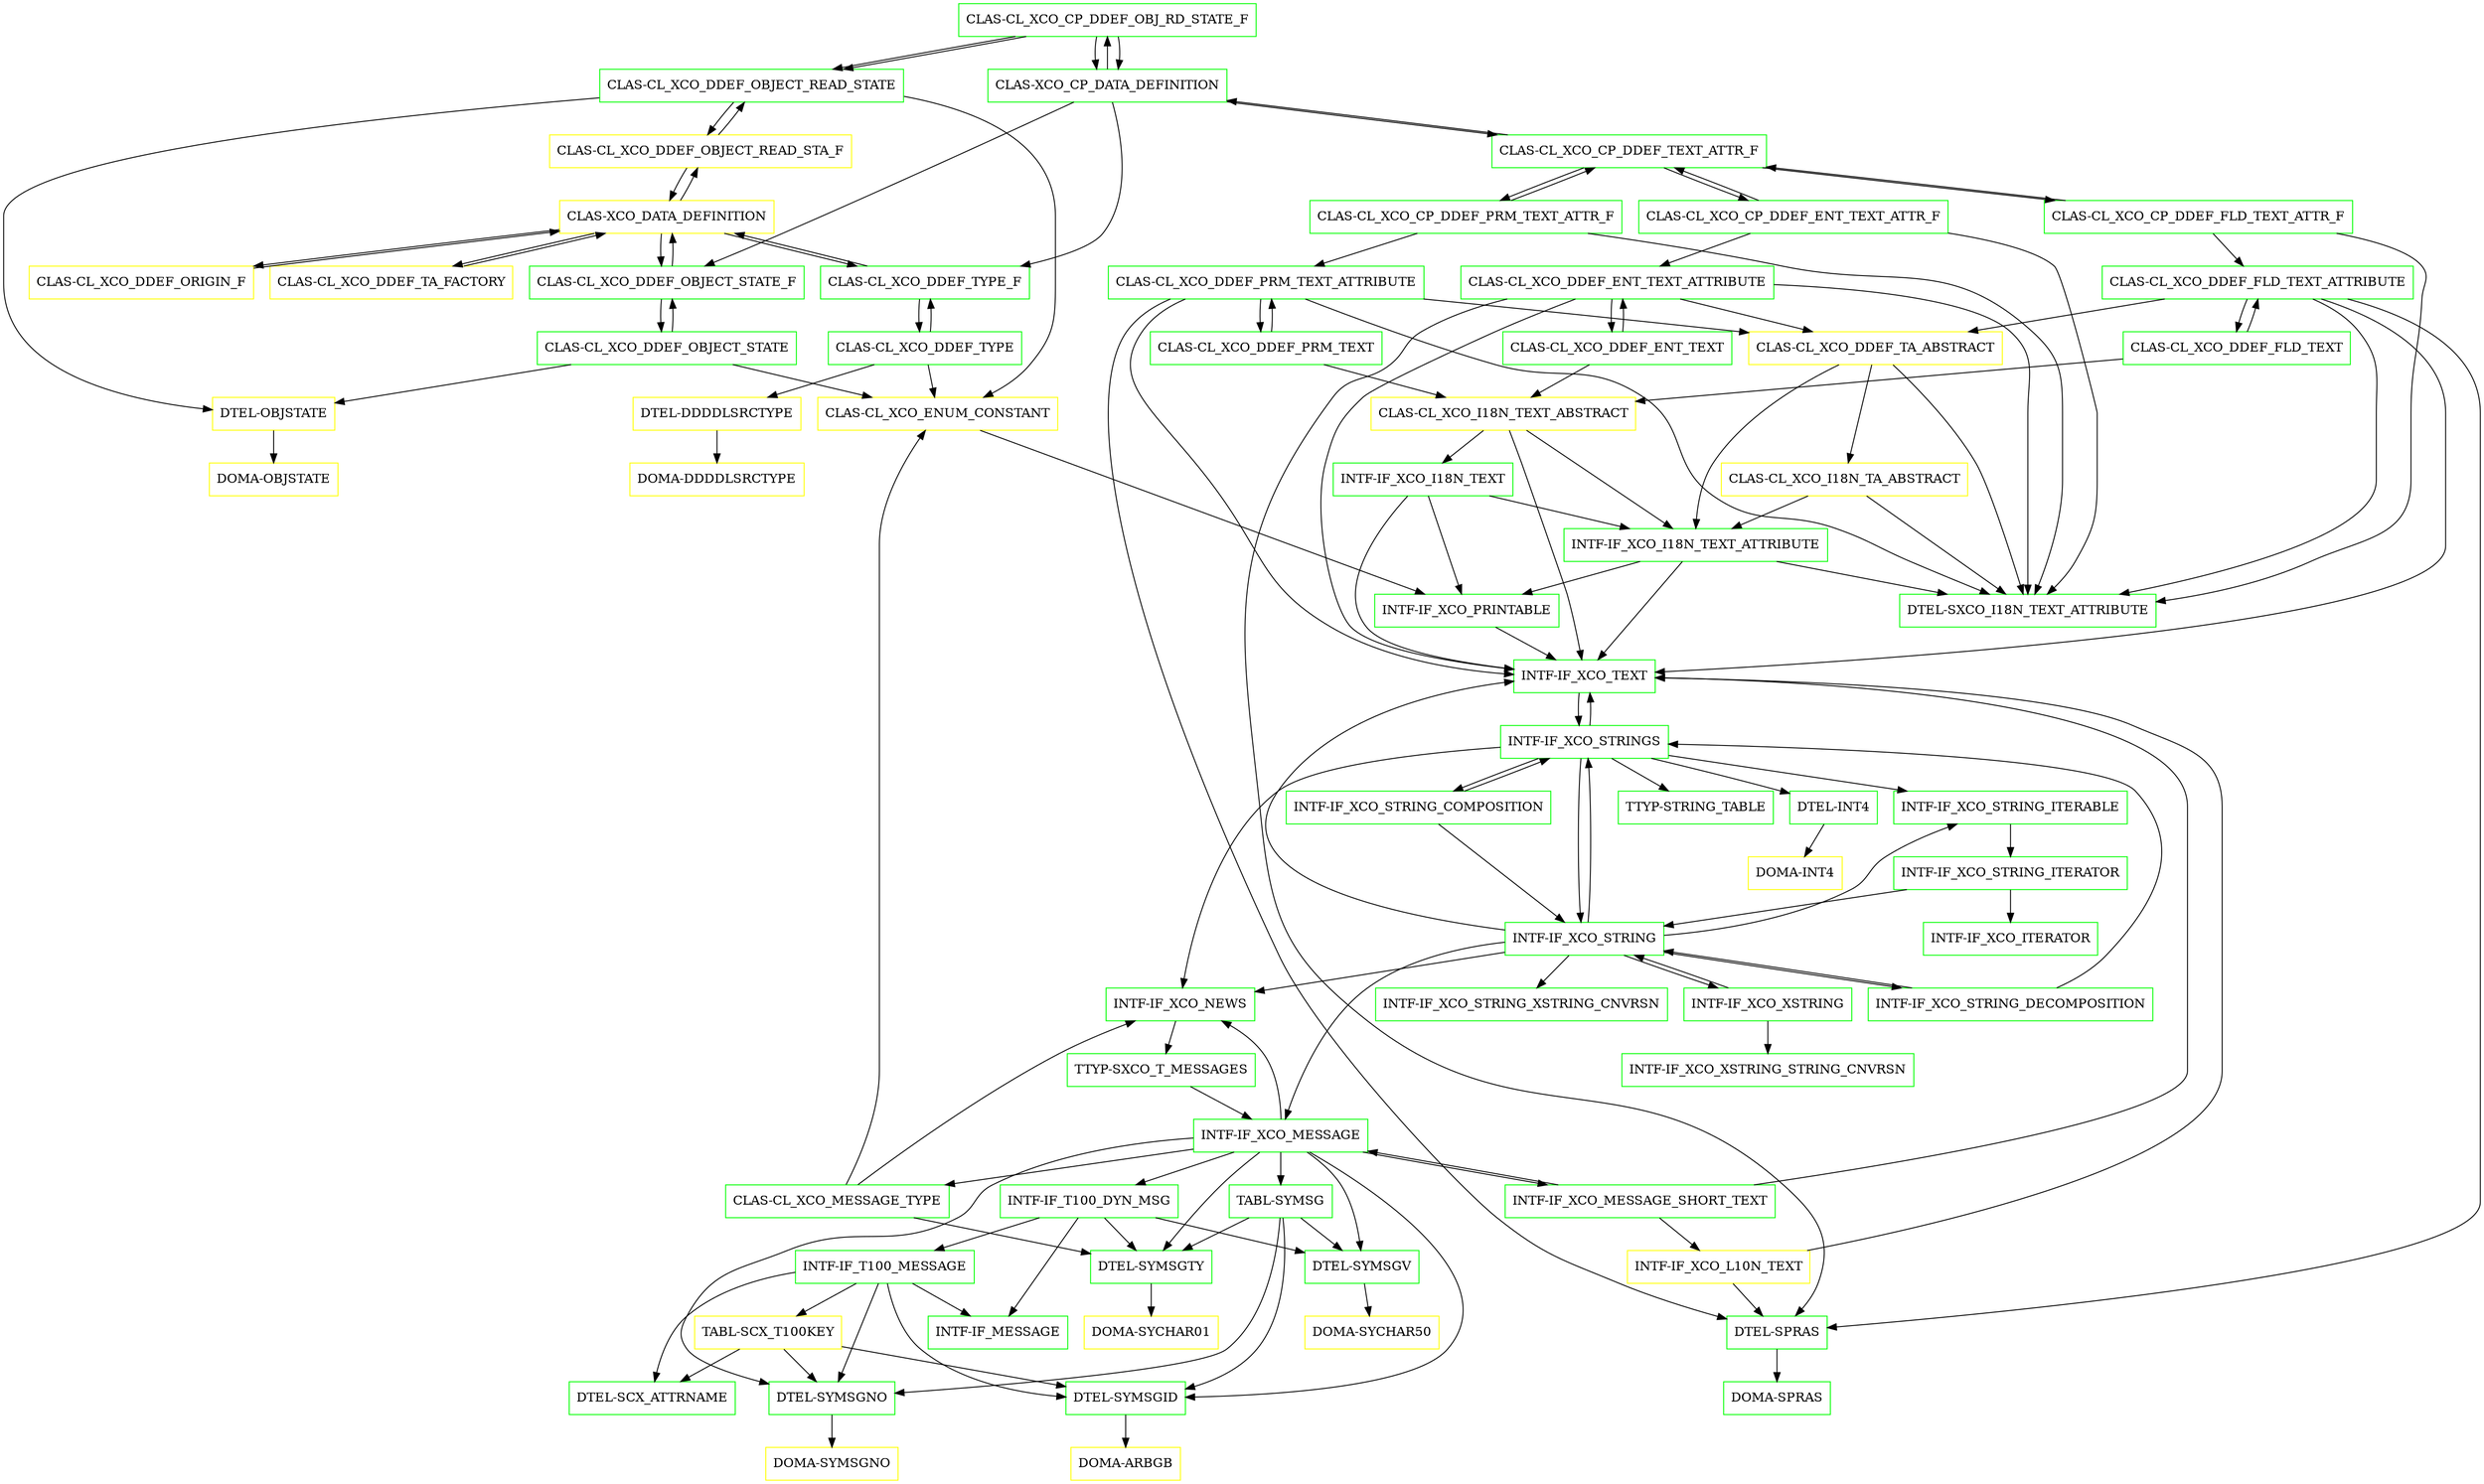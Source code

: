 digraph G {
  "CLAS-CL_XCO_CP_DDEF_OBJ_RD_STATE_F" [shape=box,color=green];
  "CLAS-CL_XCO_DDEF_OBJECT_READ_STATE" [shape=box,color=green,URL="./CLAS_CL_XCO_DDEF_OBJECT_READ_STATE.html"];
  "CLAS-CL_XCO_DDEF_OBJECT_READ_STA_F" [shape=box,color=yellow,URL="./CLAS_CL_XCO_DDEF_OBJECT_READ_STA_F.html"];
  "CLAS-XCO_DATA_DEFINITION" [shape=box,color=yellow,URL="./CLAS_XCO_DATA_DEFINITION.html"];
  "CLAS-CL_XCO_DDEF_TA_FACTORY" [shape=box,color=yellow,URL="./CLAS_CL_XCO_DDEF_TA_FACTORY.html"];
  "CLAS-CL_XCO_DDEF_OBJECT_STATE_F" [shape=box,color=green,URL="./CLAS_CL_XCO_DDEF_OBJECT_STATE_F.html"];
  "CLAS-CL_XCO_DDEF_OBJECT_STATE" [shape=box,color=green,URL="./CLAS_CL_XCO_DDEF_OBJECT_STATE.html"];
  "CLAS-CL_XCO_ENUM_CONSTANT" [shape=box,color=yellow,URL="./CLAS_CL_XCO_ENUM_CONSTANT.html"];
  "INTF-IF_XCO_PRINTABLE" [shape=box,color=green,URL="./INTF_IF_XCO_PRINTABLE.html"];
  "INTF-IF_XCO_TEXT" [shape=box,color=green,URL="./INTF_IF_XCO_TEXT.html"];
  "INTF-IF_XCO_STRINGS" [shape=box,color=green,URL="./INTF_IF_XCO_STRINGS.html"];
  "INTF-IF_XCO_STRING_ITERABLE" [shape=box,color=green,URL="./INTF_IF_XCO_STRING_ITERABLE.html"];
  "INTF-IF_XCO_STRING_ITERATOR" [shape=box,color=green,URL="./INTF_IF_XCO_STRING_ITERATOR.html"];
  "INTF-IF_XCO_ITERATOR" [shape=box,color=green,URL="./INTF_IF_XCO_ITERATOR.html"];
  "INTF-IF_XCO_STRING" [shape=box,color=green,URL="./INTF_IF_XCO_STRING.html"];
  "INTF-IF_XCO_NEWS" [shape=box,color=green,URL="./INTF_IF_XCO_NEWS.html"];
  "TTYP-SXCO_T_MESSAGES" [shape=box,color=green,URL="./TTYP_SXCO_T_MESSAGES.html"];
  "INTF-IF_XCO_MESSAGE" [shape=box,color=green,URL="./INTF_IF_XCO_MESSAGE.html"];
  "INTF-IF_T100_DYN_MSG" [shape=box,color=green,URL="./INTF_IF_T100_DYN_MSG.html"];
  "INTF-IF_T100_MESSAGE" [shape=box,color=green,URL="./INTF_IF_T100_MESSAGE.html"];
  "INTF-IF_MESSAGE" [shape=box,color=green,URL="./INTF_IF_MESSAGE.html"];
  "TABL-SCX_T100KEY" [shape=box,color=yellow,URL="./TABL_SCX_T100KEY.html"];
  "DTEL-SCX_ATTRNAME" [shape=box,color=green,URL="./DTEL_SCX_ATTRNAME.html"];
  "DTEL-SYMSGNO" [shape=box,color=green,URL="./DTEL_SYMSGNO.html"];
  "DOMA-SYMSGNO" [shape=box,color=yellow,URL="./DOMA_SYMSGNO.html"];
  "DTEL-SYMSGID" [shape=box,color=green,URL="./DTEL_SYMSGID.html"];
  "DOMA-ARBGB" [shape=box,color=yellow,URL="./DOMA_ARBGB.html"];
  "DTEL-SYMSGTY" [shape=box,color=green,URL="./DTEL_SYMSGTY.html"];
  "DOMA-SYCHAR01" [shape=box,color=yellow,URL="./DOMA_SYCHAR01.html"];
  "DTEL-SYMSGV" [shape=box,color=green,URL="./DTEL_SYMSGV.html"];
  "DOMA-SYCHAR50" [shape=box,color=yellow,URL="./DOMA_SYCHAR50.html"];
  "INTF-IF_XCO_MESSAGE_SHORT_TEXT" [shape=box,color=green,URL="./INTF_IF_XCO_MESSAGE_SHORT_TEXT.html"];
  "INTF-IF_XCO_L10N_TEXT" [shape=box,color=yellow,URL="./INTF_IF_XCO_L10N_TEXT.html"];
  "DTEL-SPRAS" [shape=box,color=green,URL="./DTEL_SPRAS.html"];
  "DOMA-SPRAS" [shape=box,color=green,URL="./DOMA_SPRAS.html"];
  "CLAS-CL_XCO_MESSAGE_TYPE" [shape=box,color=green,URL="./CLAS_CL_XCO_MESSAGE_TYPE.html"];
  "TABL-SYMSG" [shape=box,color=green,URL="./TABL_SYMSG.html"];
  "INTF-IF_XCO_XSTRING" [shape=box,color=green,URL="./INTF_IF_XCO_XSTRING.html"];
  "INTF-IF_XCO_XSTRING_STRING_CNVRSN" [shape=box,color=green,URL="./INTF_IF_XCO_XSTRING_STRING_CNVRSN.html"];
  "INTF-IF_XCO_STRING_XSTRING_CNVRSN" [shape=box,color=green,URL="./INTF_IF_XCO_STRING_XSTRING_CNVRSN.html"];
  "INTF-IF_XCO_STRING_DECOMPOSITION" [shape=box,color=green,URL="./INTF_IF_XCO_STRING_DECOMPOSITION.html"];
  "INTF-IF_XCO_STRING_COMPOSITION" [shape=box,color=green,URL="./INTF_IF_XCO_STRING_COMPOSITION.html"];
  "TTYP-STRING_TABLE" [shape=box,color=green,URL="./TTYP_STRING_TABLE.html"];
  "DTEL-INT4" [shape=box,color=green,URL="./DTEL_INT4.html"];
  "DOMA-INT4" [shape=box,color=yellow,URL="./DOMA_INT4.html"];
  "DTEL-OBJSTATE" [shape=box,color=yellow,URL="./DTEL_OBJSTATE.html"];
  "DOMA-OBJSTATE" [shape=box,color=yellow,URL="./DOMA_OBJSTATE.html"];
  "CLAS-CL_XCO_DDEF_ORIGIN_F" [shape=box,color=yellow,URL="./CLAS_CL_XCO_DDEF_ORIGIN_F.html"];
  "CLAS-CL_XCO_DDEF_TYPE_F" [shape=box,color=green,URL="./CLAS_CL_XCO_DDEF_TYPE_F.html"];
  "CLAS-CL_XCO_DDEF_TYPE" [shape=box,color=green,URL="./CLAS_CL_XCO_DDEF_TYPE.html"];
  "DTEL-DDDDLSRCTYPE" [shape=box,color=yellow,URL="./DTEL_DDDDLSRCTYPE.html"];
  "DOMA-DDDDLSRCTYPE" [shape=box,color=yellow,URL="./DOMA_DDDDLSRCTYPE.html"];
  "CLAS-XCO_CP_DATA_DEFINITION" [shape=box,color=green,URL="./CLAS_XCO_CP_DATA_DEFINITION.html"];
  "CLAS-CL_XCO_CP_DDEF_OBJ_RD_STATE_F" [shape=box,color=green,URL="./CLAS_CL_XCO_CP_DDEF_OBJ_RD_STATE_F.html"];
  "CLAS-CL_XCO_CP_DDEF_TEXT_ATTR_F" [shape=box,color=green,URL="./CLAS_CL_XCO_CP_DDEF_TEXT_ATTR_F.html"];
  "CLAS-CL_XCO_CP_DDEF_FLD_TEXT_ATTR_F" [shape=box,color=green,URL="./CLAS_CL_XCO_CP_DDEF_FLD_TEXT_ATTR_F.html"];
  "CLAS-CL_XCO_DDEF_FLD_TEXT_ATTRIBUTE" [shape=box,color=green,URL="./CLAS_CL_XCO_DDEF_FLD_TEXT_ATTRIBUTE.html"];
  "CLAS-CL_XCO_DDEF_FLD_TEXT" [shape=box,color=green,URL="./CLAS_CL_XCO_DDEF_FLD_TEXT.html"];
  "CLAS-CL_XCO_I18N_TEXT_ABSTRACT" [shape=box,color=yellow,URL="./CLAS_CL_XCO_I18N_TEXT_ABSTRACT.html"];
  "INTF-IF_XCO_I18N_TEXT_ATTRIBUTE" [shape=box,color=green,URL="./INTF_IF_XCO_I18N_TEXT_ATTRIBUTE.html"];
  "DTEL-SXCO_I18N_TEXT_ATTRIBUTE" [shape=box,color=green,URL="./DTEL_SXCO_I18N_TEXT_ATTRIBUTE.html"];
  "INTF-IF_XCO_I18N_TEXT" [shape=box,color=green,URL="./INTF_IF_XCO_I18N_TEXT.html"];
  "CLAS-CL_XCO_DDEF_TA_ABSTRACT" [shape=box,color=yellow,URL="./CLAS_CL_XCO_DDEF_TA_ABSTRACT.html"];
  "CLAS-CL_XCO_I18N_TA_ABSTRACT" [shape=box,color=yellow,URL="./CLAS_CL_XCO_I18N_TA_ABSTRACT.html"];
  "CLAS-CL_XCO_CP_DDEF_PRM_TEXT_ATTR_F" [shape=box,color=green,URL="./CLAS_CL_XCO_CP_DDEF_PRM_TEXT_ATTR_F.html"];
  "CLAS-CL_XCO_DDEF_PRM_TEXT_ATTRIBUTE" [shape=box,color=green,URL="./CLAS_CL_XCO_DDEF_PRM_TEXT_ATTRIBUTE.html"];
  "CLAS-CL_XCO_DDEF_PRM_TEXT" [shape=box,color=green,URL="./CLAS_CL_XCO_DDEF_PRM_TEXT.html"];
  "CLAS-CL_XCO_CP_DDEF_ENT_TEXT_ATTR_F" [shape=box,color=green,URL="./CLAS_CL_XCO_CP_DDEF_ENT_TEXT_ATTR_F.html"];
  "CLAS-CL_XCO_DDEF_ENT_TEXT_ATTRIBUTE" [shape=box,color=green,URL="./CLAS_CL_XCO_DDEF_ENT_TEXT_ATTRIBUTE.html"];
  "CLAS-CL_XCO_DDEF_ENT_TEXT" [shape=box,color=green,URL="./CLAS_CL_XCO_DDEF_ENT_TEXT.html"];
  "CLAS-CL_XCO_CP_DDEF_OBJ_RD_STATE_F" -> "CLAS-XCO_CP_DATA_DEFINITION";
  "CLAS-CL_XCO_CP_DDEF_OBJ_RD_STATE_F" -> "CLAS-CL_XCO_DDEF_OBJECT_READ_STATE";
  "CLAS-CL_XCO_DDEF_OBJECT_READ_STATE" -> "DTEL-OBJSTATE";
  "CLAS-CL_XCO_DDEF_OBJECT_READ_STATE" -> "CLAS-CL_XCO_ENUM_CONSTANT";
  "CLAS-CL_XCO_DDEF_OBJECT_READ_STATE" -> "CLAS-CL_XCO_DDEF_OBJECT_READ_STA_F";
  "CLAS-CL_XCO_DDEF_OBJECT_READ_STA_F" -> "CLAS-XCO_DATA_DEFINITION";
  "CLAS-CL_XCO_DDEF_OBJECT_READ_STA_F" -> "CLAS-CL_XCO_DDEF_OBJECT_READ_STATE";
  "CLAS-XCO_DATA_DEFINITION" -> "CLAS-CL_XCO_DDEF_TYPE_F";
  "CLAS-XCO_DATA_DEFINITION" -> "CLAS-CL_XCO_DDEF_ORIGIN_F";
  "CLAS-XCO_DATA_DEFINITION" -> "CLAS-CL_XCO_DDEF_OBJECT_READ_STA_F";
  "CLAS-XCO_DATA_DEFINITION" -> "CLAS-CL_XCO_DDEF_OBJECT_STATE_F";
  "CLAS-XCO_DATA_DEFINITION" -> "CLAS-CL_XCO_DDEF_TA_FACTORY";
  "CLAS-CL_XCO_DDEF_TA_FACTORY" -> "CLAS-XCO_DATA_DEFINITION";
  "CLAS-CL_XCO_DDEF_OBJECT_STATE_F" -> "CLAS-XCO_DATA_DEFINITION";
  "CLAS-CL_XCO_DDEF_OBJECT_STATE_F" -> "CLAS-CL_XCO_DDEF_OBJECT_STATE";
  "CLAS-CL_XCO_DDEF_OBJECT_STATE" -> "DTEL-OBJSTATE";
  "CLAS-CL_XCO_DDEF_OBJECT_STATE" -> "CLAS-CL_XCO_ENUM_CONSTANT";
  "CLAS-CL_XCO_DDEF_OBJECT_STATE" -> "CLAS-CL_XCO_DDEF_OBJECT_STATE_F";
  "CLAS-CL_XCO_ENUM_CONSTANT" -> "INTF-IF_XCO_PRINTABLE";
  "INTF-IF_XCO_PRINTABLE" -> "INTF-IF_XCO_TEXT";
  "INTF-IF_XCO_TEXT" -> "INTF-IF_XCO_STRINGS";
  "INTF-IF_XCO_STRINGS" -> "DTEL-INT4";
  "INTF-IF_XCO_STRINGS" -> "TTYP-STRING_TABLE";
  "INTF-IF_XCO_STRINGS" -> "INTF-IF_XCO_STRING";
  "INTF-IF_XCO_STRINGS" -> "INTF-IF_XCO_STRING_COMPOSITION";
  "INTF-IF_XCO_STRINGS" -> "INTF-IF_XCO_NEWS";
  "INTF-IF_XCO_STRINGS" -> "INTF-IF_XCO_TEXT";
  "INTF-IF_XCO_STRINGS" -> "INTF-IF_XCO_STRING_ITERABLE";
  "INTF-IF_XCO_STRING_ITERABLE" -> "INTF-IF_XCO_STRING_ITERATOR";
  "INTF-IF_XCO_STRING_ITERATOR" -> "INTF-IF_XCO_STRING";
  "INTF-IF_XCO_STRING_ITERATOR" -> "INTF-IF_XCO_ITERATOR";
  "INTF-IF_XCO_STRING" -> "INTF-IF_XCO_STRINGS";
  "INTF-IF_XCO_STRING" -> "INTF-IF_XCO_STRING_DECOMPOSITION";
  "INTF-IF_XCO_STRING" -> "INTF-IF_XCO_MESSAGE";
  "INTF-IF_XCO_STRING" -> "INTF-IF_XCO_STRING_XSTRING_CNVRSN";
  "INTF-IF_XCO_STRING" -> "INTF-IF_XCO_XSTRING";
  "INTF-IF_XCO_STRING" -> "INTF-IF_XCO_NEWS";
  "INTF-IF_XCO_STRING" -> "INTF-IF_XCO_TEXT";
  "INTF-IF_XCO_STRING" -> "INTF-IF_XCO_STRING_ITERABLE";
  "INTF-IF_XCO_NEWS" -> "TTYP-SXCO_T_MESSAGES";
  "TTYP-SXCO_T_MESSAGES" -> "INTF-IF_XCO_MESSAGE";
  "INTF-IF_XCO_MESSAGE" -> "TABL-SYMSG";
  "INTF-IF_XCO_MESSAGE" -> "DTEL-SYMSGTY";
  "INTF-IF_XCO_MESSAGE" -> "DTEL-SYMSGID";
  "INTF-IF_XCO_MESSAGE" -> "DTEL-SYMSGNO";
  "INTF-IF_XCO_MESSAGE" -> "DTEL-SYMSGV";
  "INTF-IF_XCO_MESSAGE" -> "CLAS-CL_XCO_MESSAGE_TYPE";
  "INTF-IF_XCO_MESSAGE" -> "INTF-IF_XCO_MESSAGE_SHORT_TEXT";
  "INTF-IF_XCO_MESSAGE" -> "INTF-IF_T100_DYN_MSG";
  "INTF-IF_XCO_MESSAGE" -> "INTF-IF_XCO_NEWS";
  "INTF-IF_T100_DYN_MSG" -> "DTEL-SYMSGV";
  "INTF-IF_T100_DYN_MSG" -> "DTEL-SYMSGTY";
  "INTF-IF_T100_DYN_MSG" -> "INTF-IF_MESSAGE";
  "INTF-IF_T100_DYN_MSG" -> "INTF-IF_T100_MESSAGE";
  "INTF-IF_T100_MESSAGE" -> "DTEL-SYMSGID";
  "INTF-IF_T100_MESSAGE" -> "DTEL-SYMSGNO";
  "INTF-IF_T100_MESSAGE" -> "DTEL-SCX_ATTRNAME";
  "INTF-IF_T100_MESSAGE" -> "TABL-SCX_T100KEY";
  "INTF-IF_T100_MESSAGE" -> "INTF-IF_MESSAGE";
  "TABL-SCX_T100KEY" -> "DTEL-SYMSGID";
  "TABL-SCX_T100KEY" -> "DTEL-SYMSGNO";
  "TABL-SCX_T100KEY" -> "DTEL-SCX_ATTRNAME";
  "DTEL-SYMSGNO" -> "DOMA-SYMSGNO";
  "DTEL-SYMSGID" -> "DOMA-ARBGB";
  "DTEL-SYMSGTY" -> "DOMA-SYCHAR01";
  "DTEL-SYMSGV" -> "DOMA-SYCHAR50";
  "INTF-IF_XCO_MESSAGE_SHORT_TEXT" -> "INTF-IF_XCO_MESSAGE";
  "INTF-IF_XCO_MESSAGE_SHORT_TEXT" -> "INTF-IF_XCO_TEXT";
  "INTF-IF_XCO_MESSAGE_SHORT_TEXT" -> "INTF-IF_XCO_L10N_TEXT";
  "INTF-IF_XCO_L10N_TEXT" -> "DTEL-SPRAS";
  "INTF-IF_XCO_L10N_TEXT" -> "INTF-IF_XCO_TEXT";
  "DTEL-SPRAS" -> "DOMA-SPRAS";
  "CLAS-CL_XCO_MESSAGE_TYPE" -> "DTEL-SYMSGTY";
  "CLAS-CL_XCO_MESSAGE_TYPE" -> "CLAS-CL_XCO_ENUM_CONSTANT";
  "CLAS-CL_XCO_MESSAGE_TYPE" -> "INTF-IF_XCO_NEWS";
  "TABL-SYMSG" -> "DTEL-SYMSGTY";
  "TABL-SYMSG" -> "DTEL-SYMSGID";
  "TABL-SYMSG" -> "DTEL-SYMSGNO";
  "TABL-SYMSG" -> "DTEL-SYMSGV";
  "INTF-IF_XCO_XSTRING" -> "INTF-IF_XCO_XSTRING_STRING_CNVRSN";
  "INTF-IF_XCO_XSTRING" -> "INTF-IF_XCO_STRING";
  "INTF-IF_XCO_STRING_DECOMPOSITION" -> "INTF-IF_XCO_STRING";
  "INTF-IF_XCO_STRING_DECOMPOSITION" -> "INTF-IF_XCO_STRINGS";
  "INTF-IF_XCO_STRING_COMPOSITION" -> "INTF-IF_XCO_STRINGS";
  "INTF-IF_XCO_STRING_COMPOSITION" -> "INTF-IF_XCO_STRING";
  "DTEL-INT4" -> "DOMA-INT4";
  "DTEL-OBJSTATE" -> "DOMA-OBJSTATE";
  "CLAS-CL_XCO_DDEF_ORIGIN_F" -> "CLAS-XCO_DATA_DEFINITION";
  "CLAS-CL_XCO_DDEF_TYPE_F" -> "CLAS-XCO_DATA_DEFINITION";
  "CLAS-CL_XCO_DDEF_TYPE_F" -> "CLAS-CL_XCO_DDEF_TYPE";
  "CLAS-CL_XCO_DDEF_TYPE" -> "DTEL-DDDDLSRCTYPE";
  "CLAS-CL_XCO_DDEF_TYPE" -> "CLAS-CL_XCO_ENUM_CONSTANT";
  "CLAS-CL_XCO_DDEF_TYPE" -> "CLAS-CL_XCO_DDEF_TYPE_F";
  "DTEL-DDDDLSRCTYPE" -> "DOMA-DDDDLSRCTYPE";
  "CLAS-XCO_CP_DATA_DEFINITION" -> "CLAS-CL_XCO_DDEF_TYPE_F";
  "CLAS-XCO_CP_DATA_DEFINITION" -> "CLAS-CL_XCO_CP_DDEF_TEXT_ATTR_F";
  "CLAS-XCO_CP_DATA_DEFINITION" -> "CLAS-CL_XCO_CP_DDEF_OBJ_RD_STATE_F";
  "CLAS-XCO_CP_DATA_DEFINITION" -> "CLAS-CL_XCO_DDEF_OBJECT_STATE_F";
  "CLAS-CL_XCO_CP_DDEF_OBJ_RD_STATE_F" -> "CLAS-XCO_CP_DATA_DEFINITION";
  "CLAS-CL_XCO_CP_DDEF_OBJ_RD_STATE_F" -> "CLAS-CL_XCO_DDEF_OBJECT_READ_STATE";
  "CLAS-CL_XCO_CP_DDEF_TEXT_ATTR_F" -> "CLAS-XCO_CP_DATA_DEFINITION";
  "CLAS-CL_XCO_CP_DDEF_TEXT_ATTR_F" -> "CLAS-CL_XCO_CP_DDEF_ENT_TEXT_ATTR_F";
  "CLAS-CL_XCO_CP_DDEF_TEXT_ATTR_F" -> "CLAS-CL_XCO_CP_DDEF_PRM_TEXT_ATTR_F";
  "CLAS-CL_XCO_CP_DDEF_TEXT_ATTR_F" -> "CLAS-CL_XCO_CP_DDEF_FLD_TEXT_ATTR_F";
  "CLAS-CL_XCO_CP_DDEF_FLD_TEXT_ATTR_F" -> "DTEL-SXCO_I18N_TEXT_ATTRIBUTE";
  "CLAS-CL_XCO_CP_DDEF_FLD_TEXT_ATTR_F" -> "CLAS-CL_XCO_CP_DDEF_TEXT_ATTR_F";
  "CLAS-CL_XCO_CP_DDEF_FLD_TEXT_ATTR_F" -> "CLAS-CL_XCO_DDEF_FLD_TEXT_ATTRIBUTE";
  "CLAS-CL_XCO_DDEF_FLD_TEXT_ATTRIBUTE" -> "DTEL-SXCO_I18N_TEXT_ATTRIBUTE";
  "CLAS-CL_XCO_DDEF_FLD_TEXT_ATTRIBUTE" -> "DTEL-SPRAS";
  "CLAS-CL_XCO_DDEF_FLD_TEXT_ATTRIBUTE" -> "CLAS-CL_XCO_DDEF_TA_ABSTRACT";
  "CLAS-CL_XCO_DDEF_FLD_TEXT_ATTRIBUTE" -> "INTF-IF_XCO_TEXT";
  "CLAS-CL_XCO_DDEF_FLD_TEXT_ATTRIBUTE" -> "CLAS-CL_XCO_DDEF_FLD_TEXT";
  "CLAS-CL_XCO_DDEF_FLD_TEXT" -> "CLAS-CL_XCO_I18N_TEXT_ABSTRACT";
  "CLAS-CL_XCO_DDEF_FLD_TEXT" -> "CLAS-CL_XCO_DDEF_FLD_TEXT_ATTRIBUTE";
  "CLAS-CL_XCO_I18N_TEXT_ABSTRACT" -> "INTF-IF_XCO_I18N_TEXT";
  "CLAS-CL_XCO_I18N_TEXT_ABSTRACT" -> "INTF-IF_XCO_I18N_TEXT_ATTRIBUTE";
  "CLAS-CL_XCO_I18N_TEXT_ABSTRACT" -> "INTF-IF_XCO_TEXT";
  "INTF-IF_XCO_I18N_TEXT_ATTRIBUTE" -> "DTEL-SXCO_I18N_TEXT_ATTRIBUTE";
  "INTF-IF_XCO_I18N_TEXT_ATTRIBUTE" -> "INTF-IF_XCO_TEXT";
  "INTF-IF_XCO_I18N_TEXT_ATTRIBUTE" -> "INTF-IF_XCO_PRINTABLE";
  "INTF-IF_XCO_I18N_TEXT" -> "INTF-IF_XCO_I18N_TEXT_ATTRIBUTE";
  "INTF-IF_XCO_I18N_TEXT" -> "INTF-IF_XCO_TEXT";
  "INTF-IF_XCO_I18N_TEXT" -> "INTF-IF_XCO_PRINTABLE";
  "CLAS-CL_XCO_DDEF_TA_ABSTRACT" -> "DTEL-SXCO_I18N_TEXT_ATTRIBUTE";
  "CLAS-CL_XCO_DDEF_TA_ABSTRACT" -> "CLAS-CL_XCO_I18N_TA_ABSTRACT";
  "CLAS-CL_XCO_DDEF_TA_ABSTRACT" -> "INTF-IF_XCO_I18N_TEXT_ATTRIBUTE";
  "CLAS-CL_XCO_I18N_TA_ABSTRACT" -> "DTEL-SXCO_I18N_TEXT_ATTRIBUTE";
  "CLAS-CL_XCO_I18N_TA_ABSTRACT" -> "INTF-IF_XCO_I18N_TEXT_ATTRIBUTE";
  "CLAS-CL_XCO_CP_DDEF_PRM_TEXT_ATTR_F" -> "DTEL-SXCO_I18N_TEXT_ATTRIBUTE";
  "CLAS-CL_XCO_CP_DDEF_PRM_TEXT_ATTR_F" -> "CLAS-CL_XCO_CP_DDEF_TEXT_ATTR_F";
  "CLAS-CL_XCO_CP_DDEF_PRM_TEXT_ATTR_F" -> "CLAS-CL_XCO_DDEF_PRM_TEXT_ATTRIBUTE";
  "CLAS-CL_XCO_DDEF_PRM_TEXT_ATTRIBUTE" -> "DTEL-SXCO_I18N_TEXT_ATTRIBUTE";
  "CLAS-CL_XCO_DDEF_PRM_TEXT_ATTRIBUTE" -> "DTEL-SPRAS";
  "CLAS-CL_XCO_DDEF_PRM_TEXT_ATTRIBUTE" -> "CLAS-CL_XCO_DDEF_TA_ABSTRACT";
  "CLAS-CL_XCO_DDEF_PRM_TEXT_ATTRIBUTE" -> "INTF-IF_XCO_TEXT";
  "CLAS-CL_XCO_DDEF_PRM_TEXT_ATTRIBUTE" -> "CLAS-CL_XCO_DDEF_PRM_TEXT";
  "CLAS-CL_XCO_DDEF_PRM_TEXT" -> "CLAS-CL_XCO_I18N_TEXT_ABSTRACT";
  "CLAS-CL_XCO_DDEF_PRM_TEXT" -> "CLAS-CL_XCO_DDEF_PRM_TEXT_ATTRIBUTE";
  "CLAS-CL_XCO_CP_DDEF_ENT_TEXT_ATTR_F" -> "DTEL-SXCO_I18N_TEXT_ATTRIBUTE";
  "CLAS-CL_XCO_CP_DDEF_ENT_TEXT_ATTR_F" -> "CLAS-CL_XCO_CP_DDEF_TEXT_ATTR_F";
  "CLAS-CL_XCO_CP_DDEF_ENT_TEXT_ATTR_F" -> "CLAS-CL_XCO_DDEF_ENT_TEXT_ATTRIBUTE";
  "CLAS-CL_XCO_DDEF_ENT_TEXT_ATTRIBUTE" -> "DTEL-SXCO_I18N_TEXT_ATTRIBUTE";
  "CLAS-CL_XCO_DDEF_ENT_TEXT_ATTRIBUTE" -> "DTEL-SPRAS";
  "CLAS-CL_XCO_DDEF_ENT_TEXT_ATTRIBUTE" -> "CLAS-CL_XCO_DDEF_TA_ABSTRACT";
  "CLAS-CL_XCO_DDEF_ENT_TEXT_ATTRIBUTE" -> "INTF-IF_XCO_TEXT";
  "CLAS-CL_XCO_DDEF_ENT_TEXT_ATTRIBUTE" -> "CLAS-CL_XCO_DDEF_ENT_TEXT";
  "CLAS-CL_XCO_DDEF_ENT_TEXT" -> "CLAS-CL_XCO_I18N_TEXT_ABSTRACT";
  "CLAS-CL_XCO_DDEF_ENT_TEXT" -> "CLAS-CL_XCO_DDEF_ENT_TEXT_ATTRIBUTE";
}
